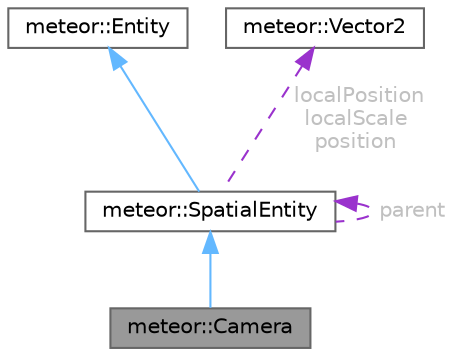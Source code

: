 digraph "meteor::Camera"
{
 // LATEX_PDF_SIZE
  bgcolor="transparent";
  edge [fontname=Helvetica,fontsize=10,labelfontname=Helvetica,labelfontsize=10];
  node [fontname=Helvetica,fontsize=10,shape=box,height=0.2,width=0.4];
  Node1 [id="Node000001",label="meteor::Camera",height=0.2,width=0.4,color="gray40", fillcolor="grey60", style="filled", fontcolor="black",tooltip="Camera entity uses provides camera like functionlity to manage world view."];
  Node2 -> Node1 [id="edge1_Node000001_Node000002",dir="back",color="steelblue1",style="solid",tooltip=" "];
  Node2 [id="Node000002",label="meteor::SpatialEntity",height=0.2,width=0.4,color="gray40", fillcolor="white", style="filled",URL="$classmeteor_1_1_spatial_entity.html",tooltip="Spatial Entity is the base entity for all types present in scene. This entity keeps track of spatial ..."];
  Node3 -> Node2 [id="edge2_Node000002_Node000003",dir="back",color="steelblue1",style="solid",tooltip=" "];
  Node3 [id="Node000003",label="meteor::Entity",height=0.2,width=0.4,color="gray40", fillcolor="white", style="filled",URL="$classmeteor_1_1_entity.html",tooltip="An Entity is the base class for all data and behaviour oriented objects in meteor...."];
  Node4 -> Node2 [id="edge3_Node000002_Node000004",dir="back",color="darkorchid3",style="dashed",tooltip=" ",label=" localPosition\nlocalScale\nposition",fontcolor="grey" ];
  Node4 [id="Node000004",label="meteor::Vector2",height=0.2,width=0.4,color="gray40", fillcolor="white", style="filled",URL="$structmeteor_1_1_vector2.html",tooltip="A structure representing a 2D Vector."];
  Node2 -> Node2 [id="edge4_Node000002_Node000002",dir="back",color="darkorchid3",style="dashed",tooltip=" ",label=" parent",fontcolor="grey" ];
}
